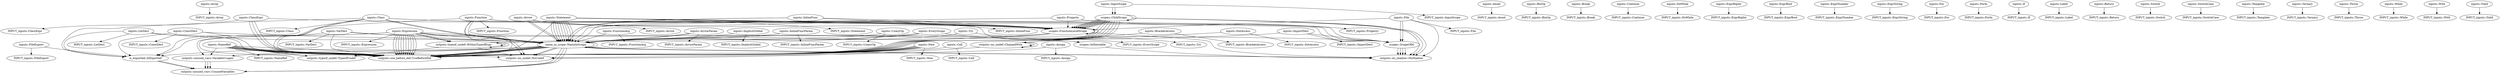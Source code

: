 digraph {
    0 [label="INPUT_inputs::Array"];
    1 [label="INPUT_inputs::Arrow"];
    2 [label="INPUT_inputs::ArrowParam"];
    3 [label="INPUT_inputs::Assign"];
    4 [label="INPUT_inputs::Await"];
    5 [label="INPUT_inputs::BinOp"];
    6 [label="INPUT_inputs::BracketAccess"];
    7 [label="INPUT_inputs::Break"];
    8 [label="INPUT_inputs::Call"];
    9 [label="INPUT_inputs::Class"];
    10 [label="INPUT_inputs::ClassExpr"];
    11 [label="INPUT_inputs::ConstDecl"];
    12 [label="INPUT_inputs::Continue"];
    13 [label="INPUT_inputs::DoWhile"];
    14 [label="INPUT_inputs::DotAccess"];
    15 [label="INPUT_inputs::EveryScope"];
    16 [label="INPUT_inputs::ExprBigInt"];
    17 [label="INPUT_inputs::ExprBool"];
    18 [label="INPUT_inputs::ExprNumber"];
    19 [label="INPUT_inputs::ExprString"];
    20 [label="INPUT_inputs::Expression"];
    21 [label="INPUT_inputs::File"];
    22 [label="INPUT_inputs::FileExport"];
    23 [label="INPUT_inputs::For"];
    24 [label="INPUT_inputs::ForIn"];
    25 [label="INPUT_inputs::Function"];
    26 [label="INPUT_inputs::FunctionArg"];
    27 [label="INPUT_inputs::If"];
    28 [label="INPUT_inputs::ImplicitGlobal"];
    29 [label="INPUT_inputs::ImportDecl"];
    30 [label="INPUT_inputs::InlineFunc"];
    31 [label="INPUT_inputs::InlineFuncParam"];
    32 [label="INPUT_inputs::InputScope"];
    33 [label="INPUT_inputs::Label"];
    34 [label="INPUT_inputs::LetDecl"];
    35 [label="INPUT_inputs::NameRef"];
    36 [label="INPUT_inputs::New"];
    37 [label="INPUT_inputs::Property"];
    38 [label="INPUT_inputs::Return"];
    39 [label="INPUT_inputs::Statement"];
    40 [label="INPUT_inputs::Switch"];
    41 [label="INPUT_inputs::SwitchCase"];
    42 [label="INPUT_inputs::Template"];
    43 [label="INPUT_inputs::Ternary"];
    44 [label="INPUT_inputs::Throw"];
    45 [label="INPUT_inputs::Try"];
    46 [label="INPUT_inputs::UnaryOp"];
    47 [label="INPUT_inputs::VarDecl"];
    48 [label="INPUT_inputs::While"];
    49 [label="INPUT_inputs::With"];
    50 [label="INPUT_inputs::Yield"];
    51 [label="inputs::Array"];
    52 [label="inputs::Arrow"];
    53 [label="inputs::ArrowParam"];
    54 [label="inputs::Assign"];
    55 [label="inputs::Await"];
    56 [label="inputs::BinOp"];
    57 [label="inputs::BracketAccess"];
    58 [label="inputs::Break"];
    59 [label="inputs::Call"];
    60 [label="inputs::Class"];
    61 [label="inputs::ClassExpr"];
    62 [label="inputs::ConstDecl"];
    63 [label="inputs::Continue"];
    64 [label="inputs::DoWhile"];
    65 [label="inputs::DotAccess"];
    66 [label="inputs::EveryScope"];
    67 [label="inputs::ExprBigInt"];
    68 [label="inputs::ExprBool"];
    69 [label="inputs::ExprNumber"];
    70 [label="inputs::ExprString"];
    71 [label="inputs::Expression"];
    72 [label="inputs::File"];
    73 [label="inputs::FileExport"];
    74 [label="inputs::For"];
    75 [label="inputs::ForIn"];
    76 [label="inputs::Function"];
    77 [label="inputs::FunctionArg"];
    78 [label="inputs::If"];
    79 [label="inputs::ImplicitGlobal"];
    80 [label="inputs::ImportDecl"];
    81 [label="inputs::InlineFunc"];
    82 [label="inputs::InlineFuncParam"];
    83 [label="inputs::InputScope"];
    84 [label="inputs::Label"];
    85 [label="inputs::LetDecl"];
    86 [label="inputs::NameRef"];
    87 [label="inputs::New"];
    88 [label="inputs::Property"];
    89 [label="inputs::Return"];
    90 [label="inputs::Statement"];
    91 [label="inputs::Switch"];
    92 [label="inputs::SwitchCase"];
    93 [label="inputs::Template"];
    94 [label="inputs::Ternary"];
    95 [label="inputs::Throw"];
    96 [label="inputs::Try"];
    97 [label="inputs::UnaryOp"];
    98 [label="inputs::VarDecl"];
    99 [label="inputs::While"];
    100 [label="inputs::With"];
    101 [label="inputs::Yield"];
    102 [label="is_exported::IsExported"];
    103 [label="name_in_scope::NameInScope"];
    104 [label="outputs::no_shadow::NoShadow"];
    105 [label="outputs::no_undef::ChainedWith"];
    106 [label="outputs::no_undef::NoUndef"];
    107 [label="outputs::typeof_undef::TypeofUndef"];
    108 [label="outputs::typeof_undef::WithinTypeofExpr"];
    109 [label="outputs::unused_vars::UnusedVariables"];
    110 [label="outputs::unused_vars::VariableUsages"];
    111 [label="outputs::use_before_def::UseBeforeDef"];
    112 [label="scopes::ChildScope"];
    113 [label="scopes::FunctionLevelScope"];
    114 [label="scopes::IsHoistable"];
    115 [label="scopes::ScopeOfId"];
    51 -> 0;
    52 -> 1;
    52 -> 103;
    52 -> 103;
    52 -> 113;
    53 -> 2;
    53 -> 103;
    53 -> 103;
    54 -> 3;
    54 -> 106;
    55 -> 4;
    56 -> 5;
    57 -> 6;
    57 -> 105;
    58 -> 7;
    59 -> 8;
    59 -> 111;
    60 -> 9;
    60 -> 102;
    60 -> 103;
    60 -> 103;
    60 -> 111;
    60 -> 111;
    60 -> 113;
    60 -> 115;
    61 -> 10;
    61 -> 111;
    61 -> 111;
    61 -> 111;
    61 -> 113;
    62 -> 11;
    62 -> 102;
    62 -> 103;
    62 -> 111;
    63 -> 12;
    64 -> 13;
    65 -> 14;
    65 -> 105;
    66 -> 15;
    66 -> 103;
    66 -> 103;
    67 -> 16;
    68 -> 17;
    69 -> 18;
    70 -> 19;
    71 -> 20;
    71 -> 103;
    71 -> 106;
    71 -> 106;
    71 -> 107;
    71 -> 108;
    71 -> 108;
    71 -> 110;
    71 -> 111;
    71 -> 111;
    71 -> 111;
    71 -> 111;
    71 -> 111;
    71 -> 111;
    71 -> 111;
    71 -> 111;
    71 -> 111;
    71 -> 111;
    71 -> 115;
    72 -> 21;
    72 -> 104;
    72 -> 113;
    72 -> 115;
    72 -> 115;
    73 -> 22;
    73 -> 102;
    74 -> 23;
    75 -> 24;
    76 -> 25;
    76 -> 102;
    76 -> 103;
    76 -> 103;
    76 -> 111;
    76 -> 113;
    76 -> 114;
    76 -> 115;
    77 -> 26;
    77 -> 103;
    78 -> 27;
    79 -> 28;
    79 -> 103;
    80 -> 29;
    80 -> 103;
    80 -> 115;
    81 -> 30;
    81 -> 103;
    81 -> 103;
    81 -> 113;
    82 -> 31;
    82 -> 103;
    83 -> 32;
    83 -> 112;
    83 -> 112;
    84 -> 33;
    85 -> 34;
    85 -> 102;
    85 -> 103;
    85 -> 111;
    86 -> 35;
    86 -> 106;
    86 -> 107;
    86 -> 110;
    86 -> 111;
    86 -> 111;
    86 -> 111;
    86 -> 111;
    86 -> 111;
    86 -> 111;
    86 -> 111;
    87 -> 36;
    87 -> 111;
    87 -> 111;
    87 -> 111;
    87 -> 111;
    87 -> 111;
    87 -> 111;
    88 -> 37;
    88 -> 103;
    88 -> 113;
    89 -> 38;
    90 -> 39;
    90 -> 103;
    90 -> 103;
    90 -> 103;
    90 -> 103;
    90 -> 103;
    90 -> 103;
    90 -> 103;
    90 -> 103;
    90 -> 103;
    90 -> 111;
    90 -> 113;
    90 -> 113;
    90 -> 113;
    90 -> 113;
    90 -> 113;
    90 -> 115;
    91 -> 40;
    92 -> 41;
    93 -> 42;
    94 -> 43;
    95 -> 44;
    96 -> 45;
    96 -> 103;
    97 -> 46;
    97 -> 108;
    98 -> 47;
    98 -> 102;
    98 -> 103;
    98 -> 111;
    98 -> 114;
    99 -> 48;
    100 -> 49;
    101 -> 50;
    102 -> 109;
    102 -> 109;
    103 -> 102;
    103 -> 103;
    103 -> 104;
    103 -> 104;
    103 -> 104;
    103 -> 104;
    103 -> 106;
    103 -> 106;
    103 -> 107;
    103 -> 109;
    103 -> 109;
    103 -> 109;
    103 -> 110;
    103 -> 111;
    103 -> 111;
    103 -> 111;
    103 -> 111;
    103 -> 111;
    103 -> 111;
    105 -> 105;
    105 -> 105;
    105 -> 106;
    108 -> 106;
    108 -> 107;
    108 -> 108;
    108 -> 108;
    110 -> 109;
    110 -> 109;
    110 -> 109;
    112 -> 103;
    112 -> 104;
    112 -> 104;
    112 -> 104;
    112 -> 111;
    112 -> 111;
    112 -> 111;
    112 -> 111;
    112 -> 111;
    112 -> 111;
    112 -> 111;
    112 -> 112;
    112 -> 113;
    112 -> 113;
    112 -> 113;
    112 -> 113;
    112 -> 113;
    112 -> 113;
    112 -> 113;
    112 -> 113;
    113 -> 103;
    113 -> 103;
    113 -> 104;
    113 -> 113;
    114 -> 104;
    115 -> 104;
    115 -> 104;
    115 -> 104;
    115 -> 104;
}